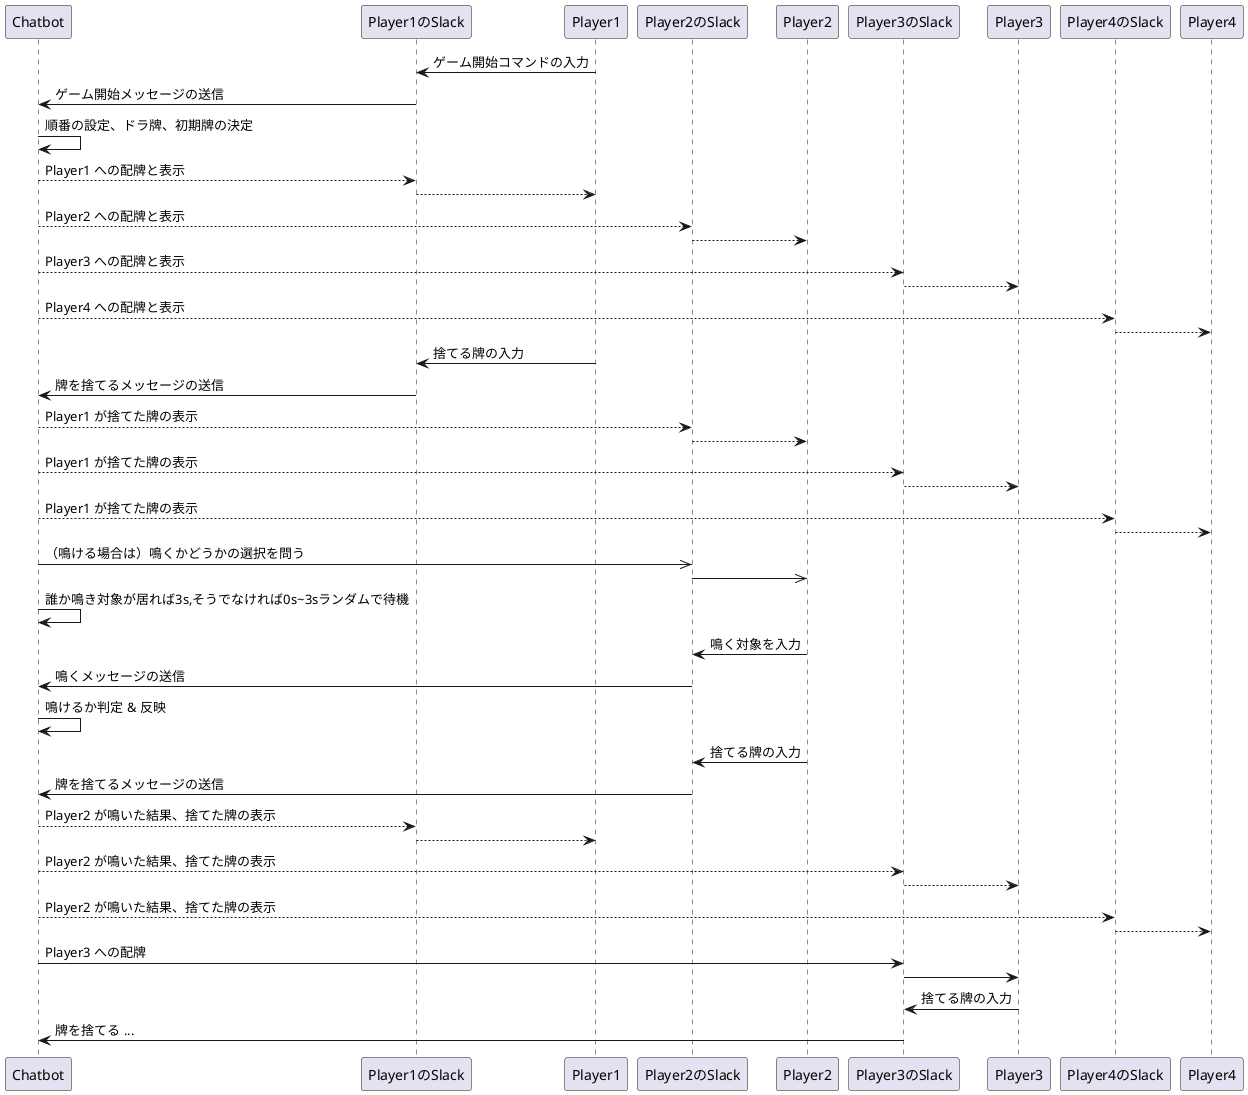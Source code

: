 @startuml

!define p1 Player1
!define p2 Player2
!define p3 Player3
!define p4 Player4

participant "Chatbot" as c
participant "Player1のSlack" as p1s
participant "Player1" as p1
participant "Player2のSlack" as p2s
participant "Player2" as p2
participant "Player3のSlack" as p3s
participant "Player3" as p3
participant "Player4のSlack" as p4s
participant "Player4" as p4

p1	-> p1s 			: ゲーム開始コマンドの入力
p1s	-> c 			: ゲーム開始メッセージの送信
c		-> c 			: 順番の設定、ドラ牌、初期牌の決定
c 	--> p1s 		: p1 への配牌と表示
p1s --> p1
c 	--> p2s 		: p2 への配牌と表示
p2s --> p2
c 	--> p3s 		: p3 への配牌と表示
p3s --> p3
c 	--> p4s 		: p4 への配牌と表示
p4s --> p4
p1 -> p1s			: 捨てる牌の入力
p1s	-> c 			: 牌を捨てるメッセージの送信

c 	--> p2s 		: p1 が捨てた牌の表示
p2s --> p2
c 	--> p3s 		: p1 が捨てた牌の表示
p3s --> p3
c 	--> p4s 		: p1 が捨てた牌の表示
p4s --> p4
c   ->>	p2s		: （鳴ける場合は）鳴くかどうかの選択を問う
p2s ->>	p2
c		-> c 			: 誰か鳴き対象が居れば3s,そうでなければ0s~3sランダムで待機

p2	-> p2s 		: 鳴く対象を入力
p2s -> c 			: 鳴くメッセージの送信
c 	-> c 			: 鳴けるか判定 & 反映
p2	-> p2s 		: 捨てる牌の入力
p2s	-> c 			: 牌を捨てるメッセージの送信
c 	--> p1s 		: p2 が鳴いた結果、捨てた牌の表示
p1s --> p1
c 	--> p3s 		: p2 が鳴いた結果、捨てた牌の表示
p3s --> p3
c 	--> p4s 		: p2 が鳴いた結果、捨てた牌の表示
p4s --> p4

c 	-> p3s 		: p3 への配牌
p3s 	-> p3
p3	-> p3s 		: 捨てる牌の入力
p3s	-> c 			: 牌を捨てる ...

@enduml
